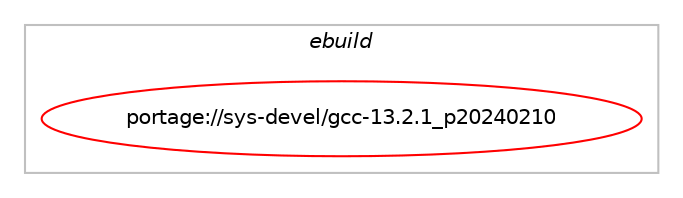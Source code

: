 digraph prolog {

# *************
# Graph options
# *************

newrank=true;
concentrate=true;
compound=true;
graph [rankdir=LR,fontname=Helvetica,fontsize=10,ranksep=1.5];#, ranksep=2.5, nodesep=0.2];
edge  [arrowhead=vee];
node  [fontname=Helvetica,fontsize=10];

# **********
# The ebuild
# **********

subgraph cluster_leftcol {
color=gray;
label=<<i>ebuild</i>>;
id [label="portage://sys-devel/gcc-13.2.1_p20240210", color=red, width=4, href="../sys-devel/gcc-13.2.1_p20240210.svg"];
}

# ****************
# The dependencies
# ****************

subgraph cluster_midcol {
color=gray;
label=<<i>dependencies</i>>;
subgraph cluster_compile {
fillcolor="#eeeeee";
style=filled;
label=<<i>compile</i>>;
# *** BEGIN UNKNOWN DEPENDENCY TYPE (TODO) ***
# id -> equal(use_conditional_group(positive,elibc_glibc,portage://sys-devel/gcc-13.2.1_p20240210,[package_dependency(portage://sys-devel/gcc-13.2.1_p20240210,install,no,sys-libs,glibc,none,[,,],[],[use(optenable(cet),negative)])]))
# *** END UNKNOWN DEPENDENCY TYPE (TODO) ***

# *** BEGIN UNKNOWN DEPENDENCY TYPE (TODO) ***
# id -> equal(use_conditional_group(positive,graphite,portage://sys-devel/gcc-13.2.1_p20240210,[package_dependency(portage://sys-devel/gcc-13.2.1_p20240210,install,no,dev-libs,isl,greaterequal,[0.14,,,0.14],[slot(0),equal],[])]))
# *** END UNKNOWN DEPENDENCY TYPE (TODO) ***

# *** BEGIN UNKNOWN DEPENDENCY TYPE (TODO) ***
# id -> equal(use_conditional_group(positive,nls,portage://sys-devel/gcc-13.2.1_p20240210,[package_dependency(portage://sys-devel/gcc-13.2.1_p20240210,install,no,virtual,libintl,none,[,,],[],[])]))
# *** END UNKNOWN DEPENDENCY TYPE (TODO) ***

# *** BEGIN UNKNOWN DEPENDENCY TYPE (TODO) ***
# id -> equal(use_conditional_group(positive,objc-gc,portage://sys-devel/gcc-13.2.1_p20240210,[package_dependency(portage://sys-devel/gcc-13.2.1_p20240210,install,no,dev-libs,boehm-gc,greaterequal,[7.4.2,,,7.4.2],[],[])]))
# *** END UNKNOWN DEPENDENCY TYPE (TODO) ***

# *** BEGIN UNKNOWN DEPENDENCY TYPE (TODO) ***
# id -> equal(use_conditional_group(positive,sanitize,portage://sys-devel/gcc-13.2.1_p20240210,[package_dependency(portage://sys-devel/gcc-13.2.1_p20240210,install,no,virtual,libcrypt,none,[,,],[],[])]))
# *** END UNKNOWN DEPENDENCY TYPE (TODO) ***

# *** BEGIN UNKNOWN DEPENDENCY TYPE (TODO) ***
# id -> equal(use_conditional_group(positive,systemtap,portage://sys-devel/gcc-13.2.1_p20240210,[package_dependency(portage://sys-devel/gcc-13.2.1_p20240210,install,no,dev-debug,systemtap,none,[,,],[],[])]))
# *** END UNKNOWN DEPENDENCY TYPE (TODO) ***

# *** BEGIN UNKNOWN DEPENDENCY TYPE (TODO) ***
# id -> equal(use_conditional_group(positive,zstd,portage://sys-devel/gcc-13.2.1_p20240210,[package_dependency(portage://sys-devel/gcc-13.2.1_p20240210,install,no,app-arch,zstd,none,[,,],any_same_slot,[])]))
# *** END UNKNOWN DEPENDENCY TYPE (TODO) ***

# *** BEGIN UNKNOWN DEPENDENCY TYPE (TODO) ***
# id -> equal(package_dependency(portage://sys-devel/gcc-13.2.1_p20240210,install,no,dev-libs,gmp,greaterequal,[4.3.2,,,4.3.2],[slot(0),equal],[]))
# *** END UNKNOWN DEPENDENCY TYPE (TODO) ***

# *** BEGIN UNKNOWN DEPENDENCY TYPE (TODO) ***
# id -> equal(package_dependency(portage://sys-devel/gcc-13.2.1_p20240210,install,no,dev-libs,mpc,greaterequal,[0.8.1,,,0.8.1],[slot(0),equal],[]))
# *** END UNKNOWN DEPENDENCY TYPE (TODO) ***

# *** BEGIN UNKNOWN DEPENDENCY TYPE (TODO) ***
# id -> equal(package_dependency(portage://sys-devel/gcc-13.2.1_p20240210,install,no,dev-libs,mpfr,greaterequal,[2.4.2,,,2.4.2],[slot(0),equal],[]))
# *** END UNKNOWN DEPENDENCY TYPE (TODO) ***

# *** BEGIN UNKNOWN DEPENDENCY TYPE (TODO) ***
# id -> equal(package_dependency(portage://sys-devel/gcc-13.2.1_p20240210,install,no,sys-libs,zlib,none,[,,],[],[]))
# *** END UNKNOWN DEPENDENCY TYPE (TODO) ***

# *** BEGIN UNKNOWN DEPENDENCY TYPE (TODO) ***
# id -> equal(package_dependency(portage://sys-devel/gcc-13.2.1_p20240210,install,no,virtual,libiconv,none,[,,],[],[]))
# *** END UNKNOWN DEPENDENCY TYPE (TODO) ***

}
subgraph cluster_compileandrun {
fillcolor="#eeeeee";
style=filled;
label=<<i>compile and run</i>>;
}
subgraph cluster_run {
fillcolor="#eeeeee";
style=filled;
label=<<i>run</i>>;
# *** BEGIN UNKNOWN DEPENDENCY TYPE (TODO) ***
# id -> equal(use_conditional_group(positive,elibc_glibc,portage://sys-devel/gcc-13.2.1_p20240210,[package_dependency(portage://sys-devel/gcc-13.2.1_p20240210,run,no,sys-libs,glibc,none,[,,],[],[use(optenable(cet),negative)])]))
# *** END UNKNOWN DEPENDENCY TYPE (TODO) ***

# *** BEGIN UNKNOWN DEPENDENCY TYPE (TODO) ***
# id -> equal(use_conditional_group(positive,graphite,portage://sys-devel/gcc-13.2.1_p20240210,[package_dependency(portage://sys-devel/gcc-13.2.1_p20240210,run,no,dev-libs,isl,greaterequal,[0.14,,,0.14],[slot(0),equal],[])]))
# *** END UNKNOWN DEPENDENCY TYPE (TODO) ***

# *** BEGIN UNKNOWN DEPENDENCY TYPE (TODO) ***
# id -> equal(use_conditional_group(positive,nls,portage://sys-devel/gcc-13.2.1_p20240210,[package_dependency(portage://sys-devel/gcc-13.2.1_p20240210,run,no,virtual,libintl,none,[,,],[],[])]))
# *** END UNKNOWN DEPENDENCY TYPE (TODO) ***

# *** BEGIN UNKNOWN DEPENDENCY TYPE (TODO) ***
# id -> equal(use_conditional_group(positive,objc-gc,portage://sys-devel/gcc-13.2.1_p20240210,[package_dependency(portage://sys-devel/gcc-13.2.1_p20240210,run,no,dev-libs,boehm-gc,greaterequal,[7.4.2,,,7.4.2],[],[])]))
# *** END UNKNOWN DEPENDENCY TYPE (TODO) ***

# *** BEGIN UNKNOWN DEPENDENCY TYPE (TODO) ***
# id -> equal(use_conditional_group(positive,zstd,portage://sys-devel/gcc-13.2.1_p20240210,[package_dependency(portage://sys-devel/gcc-13.2.1_p20240210,run,no,app-arch,zstd,none,[,,],any_same_slot,[])]))
# *** END UNKNOWN DEPENDENCY TYPE (TODO) ***

# *** BEGIN UNKNOWN DEPENDENCY TYPE (TODO) ***
# id -> equal(package_dependency(portage://sys-devel/gcc-13.2.1_p20240210,run,no,dev-libs,gmp,greaterequal,[4.3.2,,,4.3.2],[slot(0),equal],[]))
# *** END UNKNOWN DEPENDENCY TYPE (TODO) ***

# *** BEGIN UNKNOWN DEPENDENCY TYPE (TODO) ***
# id -> equal(package_dependency(portage://sys-devel/gcc-13.2.1_p20240210,run,no,dev-libs,mpc,greaterequal,[0.8.1,,,0.8.1],[slot(0),equal],[]))
# *** END UNKNOWN DEPENDENCY TYPE (TODO) ***

# *** BEGIN UNKNOWN DEPENDENCY TYPE (TODO) ***
# id -> equal(package_dependency(portage://sys-devel/gcc-13.2.1_p20240210,run,no,dev-libs,mpfr,greaterequal,[2.4.2,,,2.4.2],[slot(0),equal],[]))
# *** END UNKNOWN DEPENDENCY TYPE (TODO) ***

# *** BEGIN UNKNOWN DEPENDENCY TYPE (TODO) ***
# id -> equal(package_dependency(portage://sys-devel/gcc-13.2.1_p20240210,run,no,sys-libs,zlib,none,[,,],[],[]))
# *** END UNKNOWN DEPENDENCY TYPE (TODO) ***

# *** BEGIN UNKNOWN DEPENDENCY TYPE (TODO) ***
# id -> equal(package_dependency(portage://sys-devel/gcc-13.2.1_p20240210,run,no,virtual,libiconv,none,[,,],[],[]))
# *** END UNKNOWN DEPENDENCY TYPE (TODO) ***

}
}

# **************
# The candidates
# **************

subgraph cluster_choices {
rank=same;
color=gray;
label=<<i>candidates</i>>;

}

}
